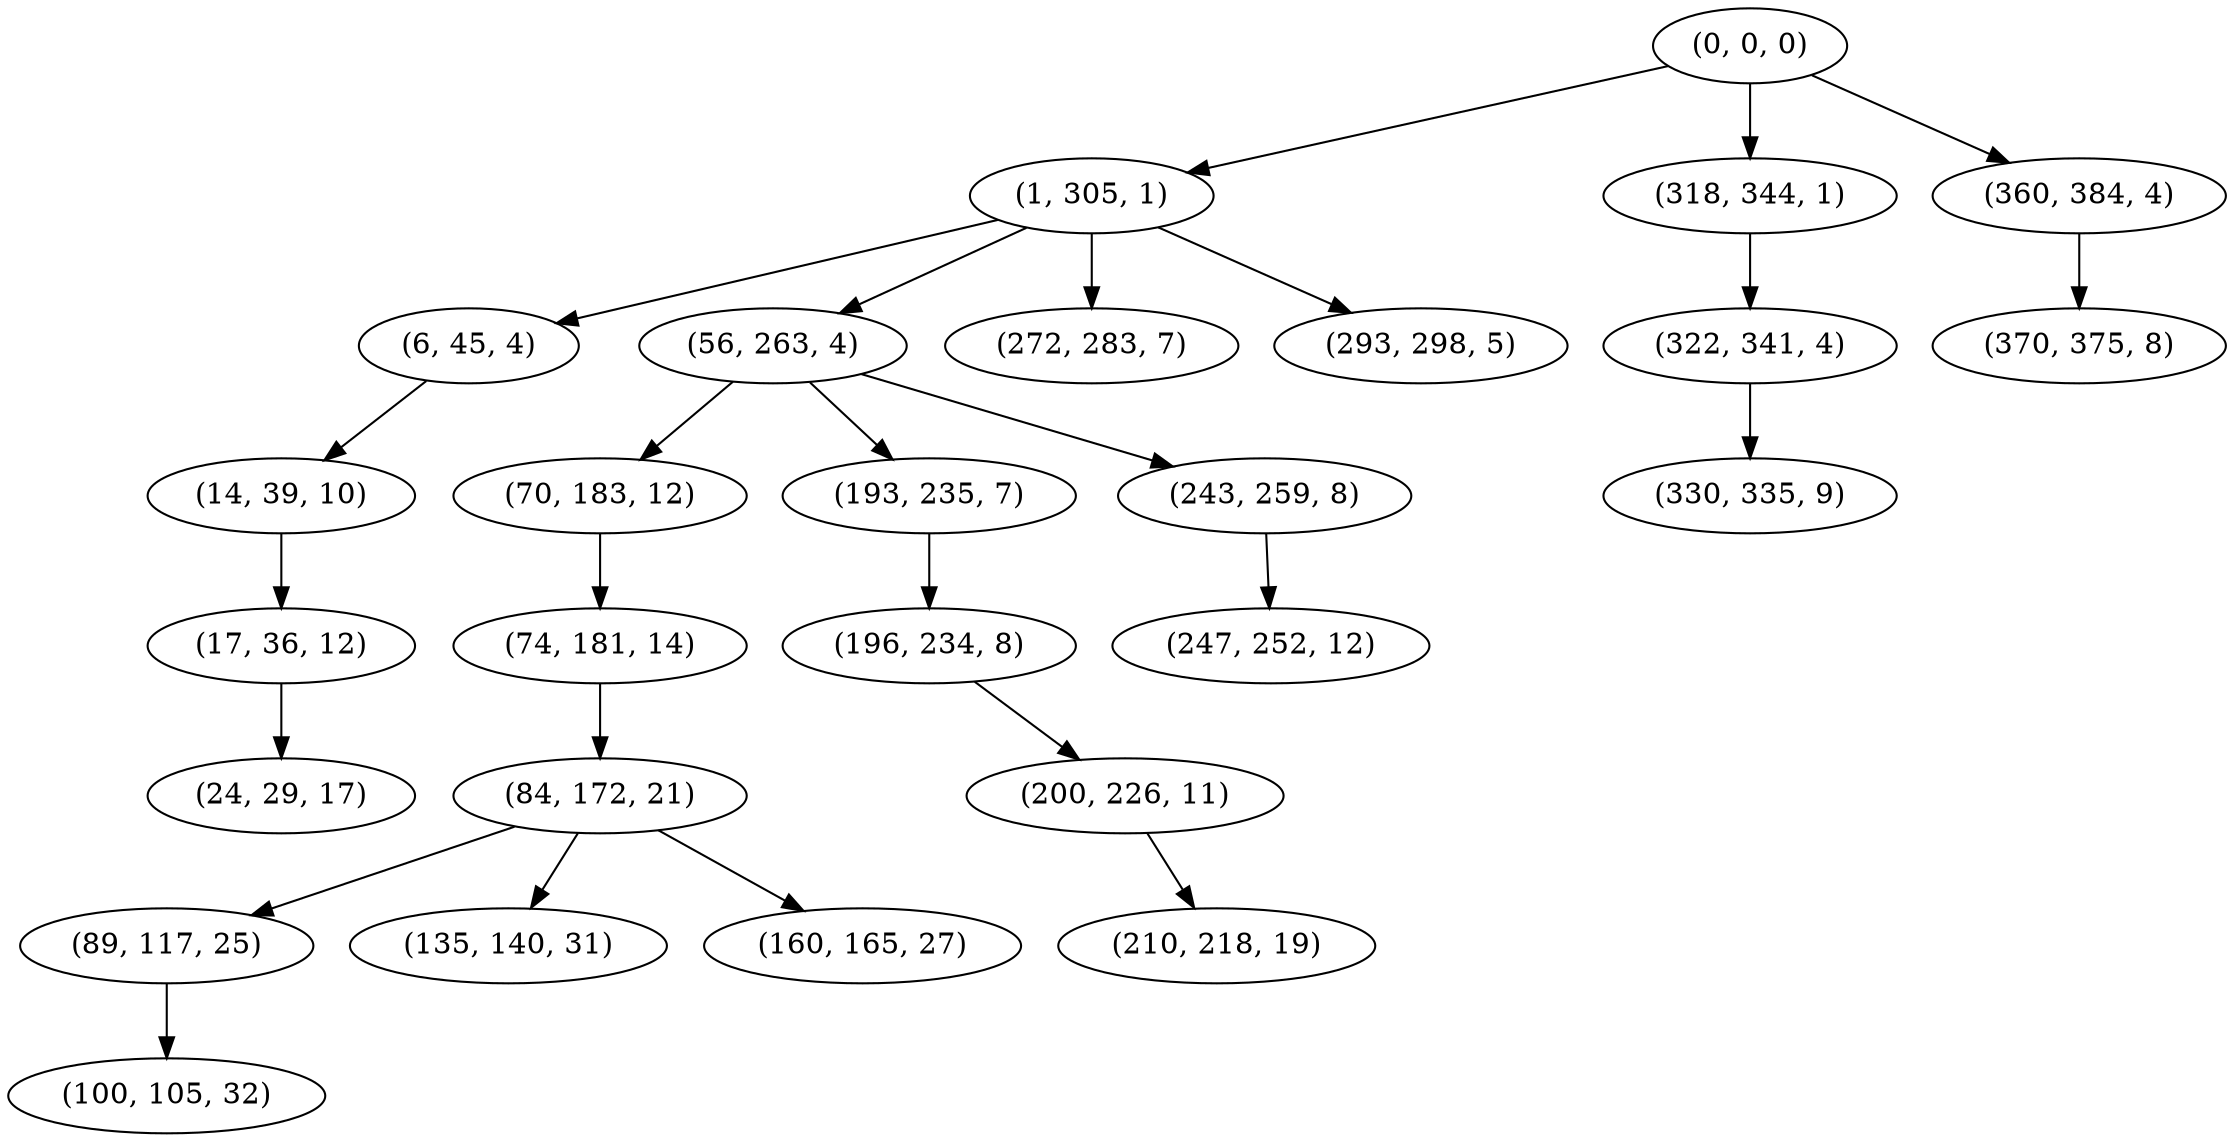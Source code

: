 digraph tree {
    "(0, 0, 0)";
    "(1, 305, 1)";
    "(6, 45, 4)";
    "(14, 39, 10)";
    "(17, 36, 12)";
    "(24, 29, 17)";
    "(56, 263, 4)";
    "(70, 183, 12)";
    "(74, 181, 14)";
    "(84, 172, 21)";
    "(89, 117, 25)";
    "(100, 105, 32)";
    "(135, 140, 31)";
    "(160, 165, 27)";
    "(193, 235, 7)";
    "(196, 234, 8)";
    "(200, 226, 11)";
    "(210, 218, 19)";
    "(243, 259, 8)";
    "(247, 252, 12)";
    "(272, 283, 7)";
    "(293, 298, 5)";
    "(318, 344, 1)";
    "(322, 341, 4)";
    "(330, 335, 9)";
    "(360, 384, 4)";
    "(370, 375, 8)";
    "(0, 0, 0)" -> "(1, 305, 1)";
    "(0, 0, 0)" -> "(318, 344, 1)";
    "(0, 0, 0)" -> "(360, 384, 4)";
    "(1, 305, 1)" -> "(6, 45, 4)";
    "(1, 305, 1)" -> "(56, 263, 4)";
    "(1, 305, 1)" -> "(272, 283, 7)";
    "(1, 305, 1)" -> "(293, 298, 5)";
    "(6, 45, 4)" -> "(14, 39, 10)";
    "(14, 39, 10)" -> "(17, 36, 12)";
    "(17, 36, 12)" -> "(24, 29, 17)";
    "(56, 263, 4)" -> "(70, 183, 12)";
    "(56, 263, 4)" -> "(193, 235, 7)";
    "(56, 263, 4)" -> "(243, 259, 8)";
    "(70, 183, 12)" -> "(74, 181, 14)";
    "(74, 181, 14)" -> "(84, 172, 21)";
    "(84, 172, 21)" -> "(89, 117, 25)";
    "(84, 172, 21)" -> "(135, 140, 31)";
    "(84, 172, 21)" -> "(160, 165, 27)";
    "(89, 117, 25)" -> "(100, 105, 32)";
    "(193, 235, 7)" -> "(196, 234, 8)";
    "(196, 234, 8)" -> "(200, 226, 11)";
    "(200, 226, 11)" -> "(210, 218, 19)";
    "(243, 259, 8)" -> "(247, 252, 12)";
    "(318, 344, 1)" -> "(322, 341, 4)";
    "(322, 341, 4)" -> "(330, 335, 9)";
    "(360, 384, 4)" -> "(370, 375, 8)";
}
